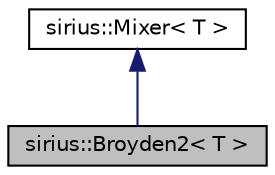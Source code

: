 digraph "sirius::Broyden2&lt; T &gt;"
{
 // INTERACTIVE_SVG=YES
  edge [fontname="Helvetica",fontsize="10",labelfontname="Helvetica",labelfontsize="10"];
  node [fontname="Helvetica",fontsize="10",shape=record];
  Node1 [label="sirius::Broyden2\< T \>",height=0.2,width=0.4,color="black", fillcolor="grey75", style="filled", fontcolor="black"];
  Node2 -> Node1 [dir="back",color="midnightblue",fontsize="10",style="solid"];
  Node2 [label="sirius::Mixer\< T \>",height=0.2,width=0.4,color="black", fillcolor="white", style="filled",URL="$classsirius_1_1_mixer.html",tooltip="Abstract mixer. "];
}

